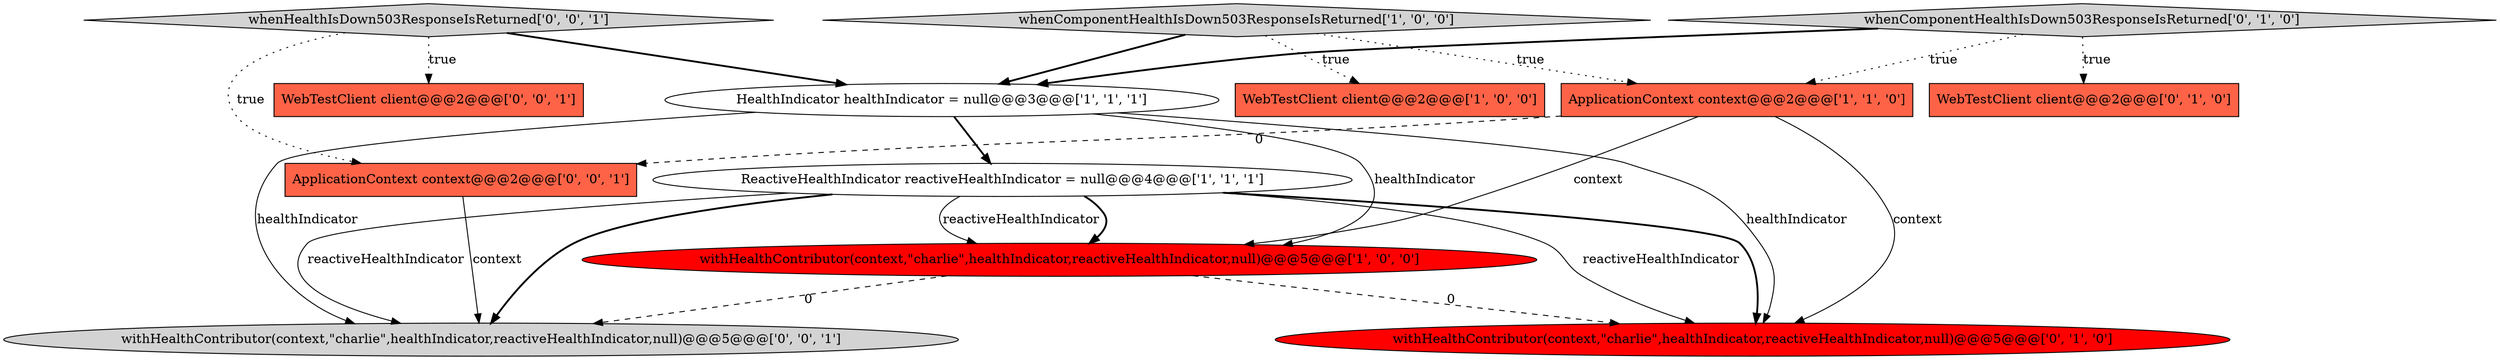 digraph {
9 [style = filled, label = "WebTestClient client@@@2@@@['0', '0', '1']", fillcolor = tomato, shape = box image = "AAA0AAABBB3BBB"];
2 [style = filled, label = "WebTestClient client@@@2@@@['1', '0', '0']", fillcolor = tomato, shape = box image = "AAA0AAABBB1BBB"];
4 [style = filled, label = "ApplicationContext context@@@2@@@['1', '1', '0']", fillcolor = tomato, shape = box image = "AAA0AAABBB1BBB"];
6 [style = filled, label = "WebTestClient client@@@2@@@['0', '1', '0']", fillcolor = tomato, shape = box image = "AAA0AAABBB2BBB"];
1 [style = filled, label = "HealthIndicator healthIndicator = null@@@3@@@['1', '1', '1']", fillcolor = white, shape = ellipse image = "AAA0AAABBB1BBB"];
12 [style = filled, label = "withHealthContributor(context,\"charlie\",healthIndicator,reactiveHealthIndicator,null)@@@5@@@['0', '0', '1']", fillcolor = lightgray, shape = ellipse image = "AAA0AAABBB3BBB"];
10 [style = filled, label = "ApplicationContext context@@@2@@@['0', '0', '1']", fillcolor = tomato, shape = box image = "AAA0AAABBB3BBB"];
11 [style = filled, label = "whenHealthIsDown503ResponseIsReturned['0', '0', '1']", fillcolor = lightgray, shape = diamond image = "AAA0AAABBB3BBB"];
3 [style = filled, label = "whenComponentHealthIsDown503ResponseIsReturned['1', '0', '0']", fillcolor = lightgray, shape = diamond image = "AAA0AAABBB1BBB"];
5 [style = filled, label = "ReactiveHealthIndicator reactiveHealthIndicator = null@@@4@@@['1', '1', '1']", fillcolor = white, shape = ellipse image = "AAA0AAABBB1BBB"];
0 [style = filled, label = "withHealthContributor(context,\"charlie\",healthIndicator,reactiveHealthIndicator,null)@@@5@@@['1', '0', '0']", fillcolor = red, shape = ellipse image = "AAA1AAABBB1BBB"];
7 [style = filled, label = "withHealthContributor(context,\"charlie\",healthIndicator,reactiveHealthIndicator,null)@@@5@@@['0', '1', '0']", fillcolor = red, shape = ellipse image = "AAA1AAABBB2BBB"];
8 [style = filled, label = "whenComponentHealthIsDown503ResponseIsReturned['0', '1', '0']", fillcolor = lightgray, shape = diamond image = "AAA0AAABBB2BBB"];
1->5 [style = bold, label=""];
3->1 [style = bold, label=""];
11->1 [style = bold, label=""];
11->10 [style = dotted, label="true"];
10->12 [style = solid, label="context"];
3->4 [style = dotted, label="true"];
11->9 [style = dotted, label="true"];
0->12 [style = dashed, label="0"];
8->4 [style = dotted, label="true"];
8->1 [style = bold, label=""];
4->7 [style = solid, label="context"];
1->12 [style = solid, label="healthIndicator"];
5->7 [style = solid, label="reactiveHealthIndicator"];
8->6 [style = dotted, label="true"];
1->7 [style = solid, label="healthIndicator"];
5->0 [style = bold, label=""];
5->12 [style = bold, label=""];
5->12 [style = solid, label="reactiveHealthIndicator"];
5->0 [style = solid, label="reactiveHealthIndicator"];
1->0 [style = solid, label="healthIndicator"];
5->7 [style = bold, label=""];
4->10 [style = dashed, label="0"];
0->7 [style = dashed, label="0"];
4->0 [style = solid, label="context"];
3->2 [style = dotted, label="true"];
}
